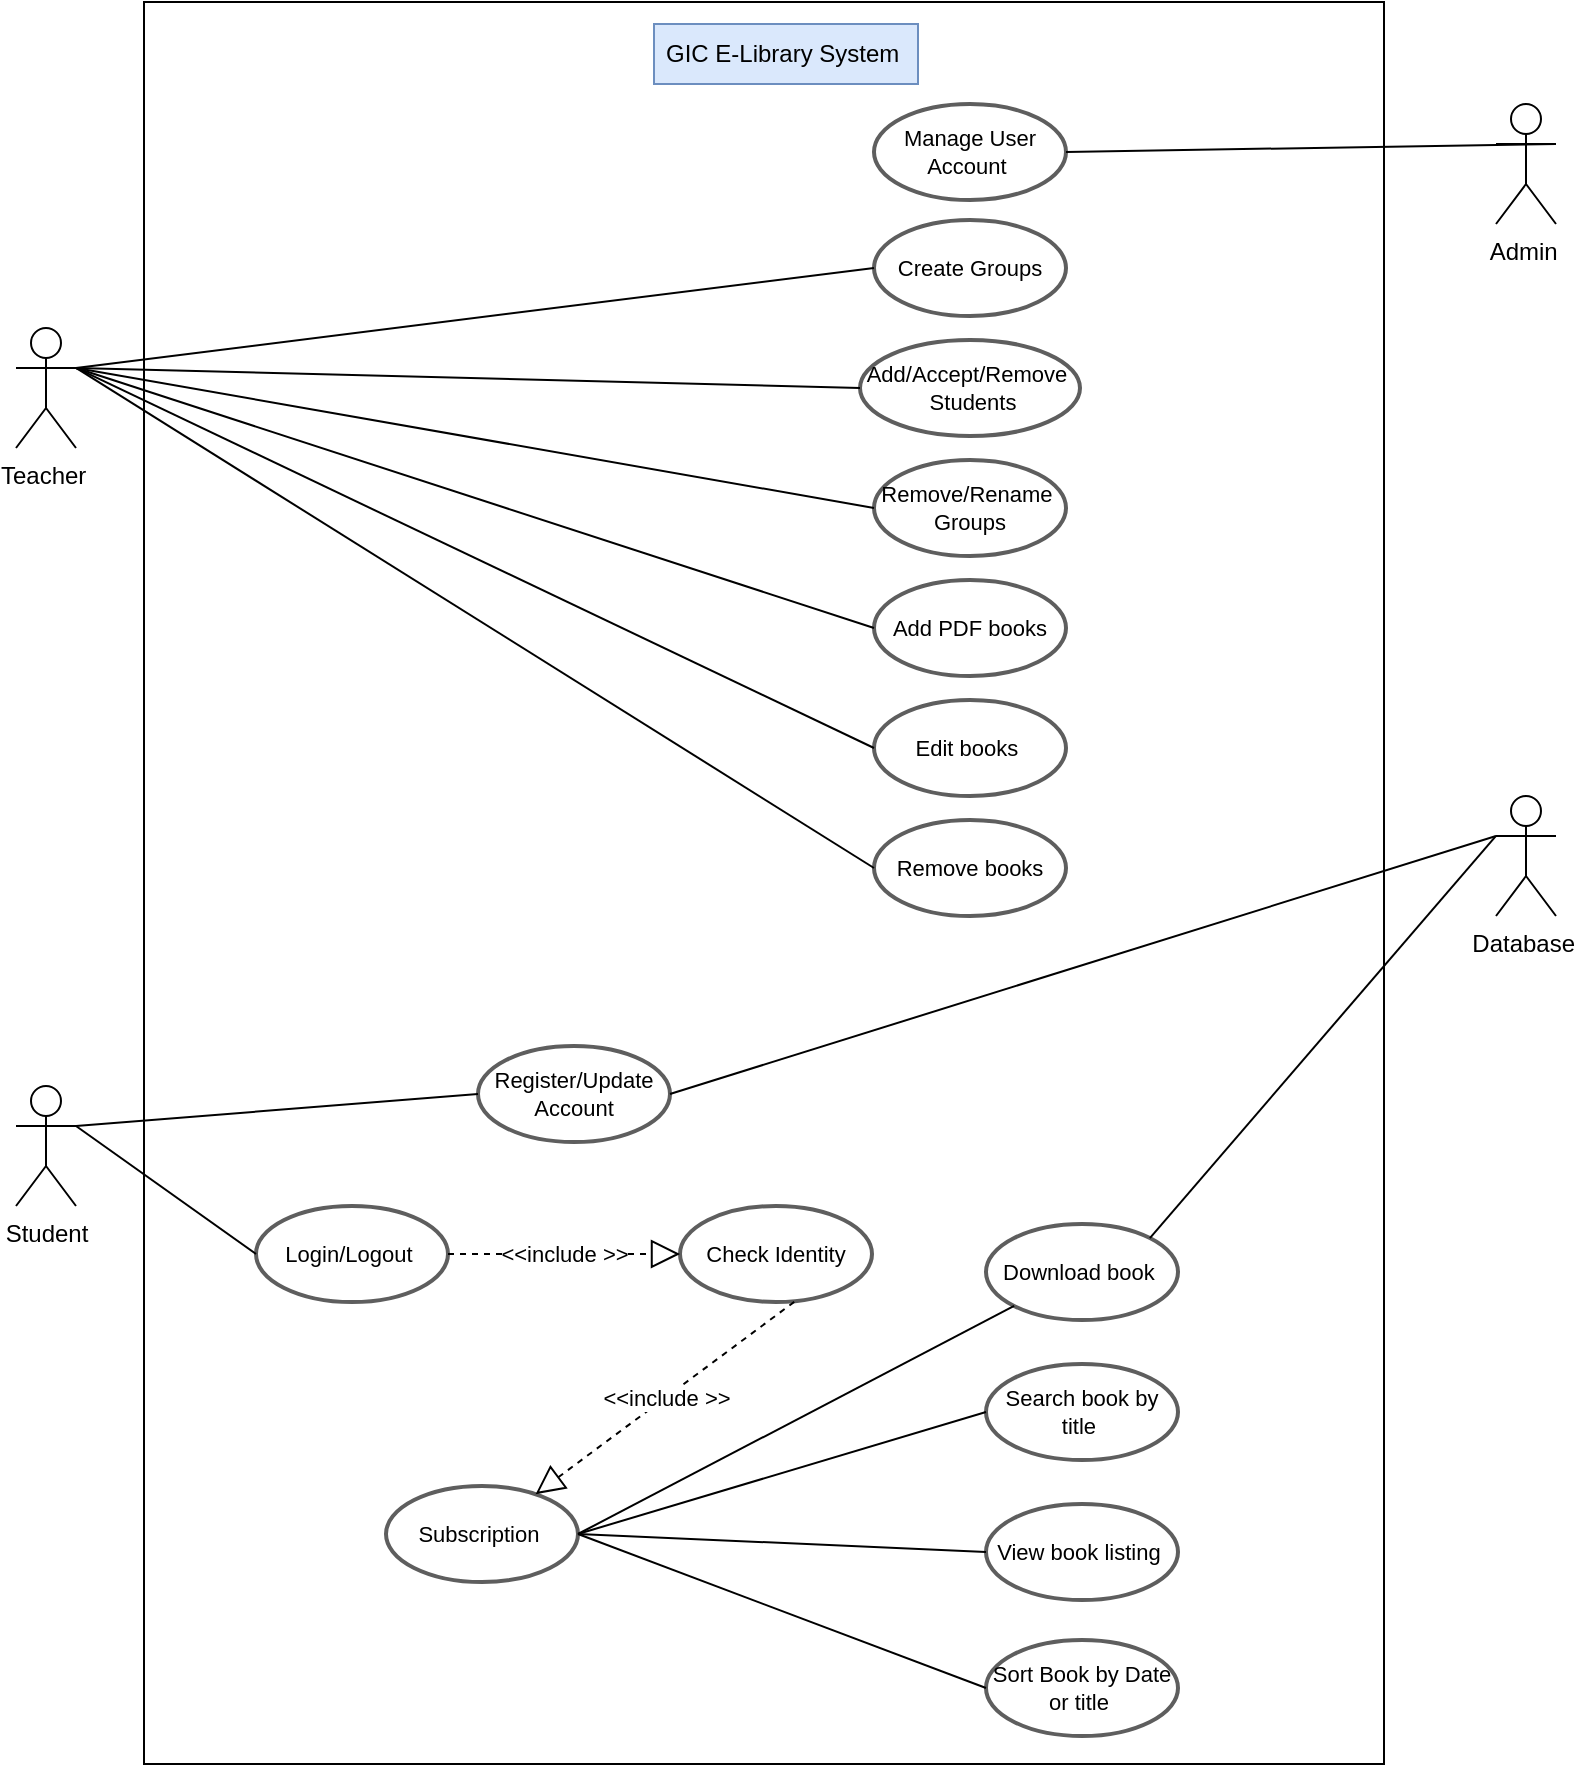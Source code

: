 <mxfile version="13.10.5" type="github" pages="2">
  <diagram id="2CdF47WXMjzZzjcYZRdF" name="Page-1">
    <mxGraphModel dx="1186" dy="795" grid="1" gridSize="10" guides="1" tooltips="1" connect="1" arrows="1" fold="1" page="1" pageScale="1" pageWidth="850" pageHeight="1100" math="0" shadow="0">
      <root>
        <mxCell id="0" />
        <mxCell id="1" parent="0" />
        <mxCell id="S0Wiqqi0VeldG7RDCI-M-1" value="" style="whiteSpace=wrap;html=1;" parent="1" vertex="1">
          <mxGeometry x="129" y="49" width="620" height="881" as="geometry" />
        </mxCell>
        <mxCell id="S0Wiqqi0VeldG7RDCI-M-2" value="Teacher&amp;nbsp;" style="shape=umlActor;verticalLabelPosition=bottom;verticalAlign=top;html=1;outlineConnect=0;" parent="1" vertex="1">
          <mxGeometry x="65" y="212" width="30" height="60" as="geometry" />
        </mxCell>
        <mxCell id="S0Wiqqi0VeldG7RDCI-M-3" value="Database&amp;nbsp;" style="shape=umlActor;verticalLabelPosition=bottom;verticalAlign=top;html=1;outlineConnect=0;" parent="1" vertex="1">
          <mxGeometry x="805" y="446" width="30" height="60" as="geometry" />
        </mxCell>
        <mxCell id="s6yUv9onuNBRDBHXsQw6-3" value="Admin&amp;nbsp;" style="shape=umlActor;verticalLabelPosition=bottom;verticalAlign=top;html=1;outlineConnect=0;" parent="1" vertex="1">
          <mxGeometry x="805" y="100" width="30" height="60" as="geometry" />
        </mxCell>
        <mxCell id="s6yUv9onuNBRDBHXsQw6-6" value="GIC E-Library System&amp;nbsp;" style="text;html=1;strokeColor=#6c8ebf;fillColor=#dae8fc;align=center;verticalAlign=middle;whiteSpace=wrap;rounded=0;" parent="1" vertex="1">
          <mxGeometry x="384" y="60" width="132" height="30" as="geometry" />
        </mxCell>
        <UserObject label="Subscription&amp;nbsp;" lucidchartObjectId="KM.SlchLOaab" id="s6yUv9onuNBRDBHXsQw6-9">
          <mxCell style="html=1;overflow=block;whiteSpace=wrap;ellipse;whiteSpace=wrap;fontSize=11;spacing=3;strokeColor=#5e5e5e;strokeOpacity=100;rounded=1;absoluteArcSize=1;arcSize=7;strokeWidth=2;" parent="1" vertex="1" zOrder="5">
            <mxGeometry x="250" y="791" width="96" height="48" as="geometry" />
          </mxCell>
        </UserObject>
        <UserObject label="Check Identity" lucidchartObjectId="KM.SlchLOaab" id="s6yUv9onuNBRDBHXsQw6-10">
          <mxCell style="html=1;overflow=block;whiteSpace=wrap;ellipse;whiteSpace=wrap;fontSize=11;spacing=3;strokeColor=#5e5e5e;strokeOpacity=100;rounded=1;absoluteArcSize=1;arcSize=7;strokeWidth=2;" parent="1" vertex="1" zOrder="5">
            <mxGeometry x="397" y="651" width="96" height="48" as="geometry" />
          </mxCell>
        </UserObject>
        <UserObject label="Manage User Account&amp;nbsp;" lucidchartObjectId="KM.SlchLOaab" id="s6yUv9onuNBRDBHXsQw6-13">
          <mxCell style="html=1;overflow=block;whiteSpace=wrap;ellipse;whiteSpace=wrap;fontSize=11;spacing=3;strokeColor=#5e5e5e;strokeOpacity=100;rounded=1;absoluteArcSize=1;arcSize=7;strokeWidth=2;" parent="1" vertex="1" zOrder="5">
            <mxGeometry x="494" y="100" width="96" height="48" as="geometry" />
          </mxCell>
        </UserObject>
        <UserObject label="Login/Logout&amp;nbsp;" lucidchartObjectId="KM.SlchLOaab" id="s6yUv9onuNBRDBHXsQw6-18">
          <mxCell style="html=1;overflow=block;whiteSpace=wrap;ellipse;whiteSpace=wrap;fontSize=11;spacing=3;strokeColor=#5e5e5e;strokeOpacity=100;rounded=1;absoluteArcSize=1;arcSize=7;strokeWidth=2;" parent="1" vertex="1" zOrder="5">
            <mxGeometry x="185" y="651" width="96" height="48" as="geometry" />
          </mxCell>
        </UserObject>
        <UserObject label="Search book by title&amp;nbsp;" lucidchartObjectId="KM.SlchLOaab" id="s6yUv9onuNBRDBHXsQw6-29">
          <mxCell style="html=1;overflow=block;whiteSpace=wrap;ellipse;whiteSpace=wrap;fontSize=11;spacing=3;strokeColor=#5e5e5e;strokeOpacity=100;rounded=1;absoluteArcSize=1;arcSize=7;strokeWidth=2;" parent="1" vertex="1" zOrder="5">
            <mxGeometry x="550" y="730" width="96" height="48" as="geometry" />
          </mxCell>
        </UserObject>
        <UserObject label="View book listing&amp;nbsp;" lucidchartObjectId="KM.SlchLOaab" id="s6yUv9onuNBRDBHXsQw6-30">
          <mxCell style="html=1;overflow=block;whiteSpace=wrap;ellipse;whiteSpace=wrap;fontSize=11;spacing=3;strokeColor=#5e5e5e;strokeOpacity=100;rounded=1;absoluteArcSize=1;arcSize=7;strokeWidth=2;" parent="1" vertex="1" zOrder="5">
            <mxGeometry x="550" y="800" width="96" height="48" as="geometry" />
          </mxCell>
        </UserObject>
        <UserObject label="Download book&amp;nbsp;" lucidchartObjectId="KM.SlchLOaab" id="s6yUv9onuNBRDBHXsQw6-31">
          <mxCell style="html=1;overflow=block;whiteSpace=wrap;ellipse;whiteSpace=wrap;fontSize=11;spacing=3;strokeColor=#5e5e5e;strokeOpacity=100;rounded=1;absoluteArcSize=1;arcSize=7;strokeWidth=2;" parent="1" vertex="1" zOrder="5">
            <mxGeometry x="550" y="660" width="96" height="48" as="geometry" />
          </mxCell>
        </UserObject>
        <UserObject label="Add PDF books" lucidchartObjectId="KM.SlchLOaab" id="s6yUv9onuNBRDBHXsQw6-33">
          <mxCell style="html=1;overflow=block;whiteSpace=wrap;ellipse;whiteSpace=wrap;fontSize=11;spacing=3;strokeColor=#5e5e5e;strokeOpacity=100;rounded=1;absoluteArcSize=1;arcSize=7;strokeWidth=2;" parent="1" vertex="1" zOrder="5">
            <mxGeometry x="494" y="338" width="96" height="48" as="geometry" />
          </mxCell>
        </UserObject>
        <UserObject label="Edit books&amp;nbsp;" lucidchartObjectId="KM.SlchLOaab" id="s6yUv9onuNBRDBHXsQw6-38">
          <mxCell style="html=1;overflow=block;whiteSpace=wrap;ellipse;whiteSpace=wrap;fontSize=11;spacing=3;strokeColor=#5e5e5e;strokeOpacity=100;rounded=1;absoluteArcSize=1;arcSize=7;strokeWidth=2;" parent="1" vertex="1" zOrder="5">
            <mxGeometry x="494" y="398" width="96" height="48" as="geometry" />
          </mxCell>
        </UserObject>
        <UserObject label="Register/Update Account" lucidchartObjectId="KM.SlchLOaab" id="s6yUv9onuNBRDBHXsQw6-53">
          <mxCell style="html=1;overflow=block;whiteSpace=wrap;ellipse;whiteSpace=wrap;fontSize=11;spacing=3;strokeColor=#5e5e5e;strokeOpacity=100;rounded=1;absoluteArcSize=1;arcSize=7;strokeWidth=2;" parent="1" vertex="1" zOrder="5">
            <mxGeometry x="296" y="571" width="96" height="48" as="geometry" />
          </mxCell>
        </UserObject>
        <mxCell id="s6yUv9onuNBRDBHXsQw6-63" value="Student" style="shape=umlActor;verticalLabelPosition=bottom;verticalAlign=top;html=1;" parent="1" vertex="1">
          <mxGeometry x="65" y="591" width="30" height="60" as="geometry" />
        </mxCell>
        <mxCell id="s6yUv9onuNBRDBHXsQw6-66" value="" style="endArrow=none;html=1;exitX=1;exitY=0.333;exitDx=0;exitDy=0;exitPerimeter=0;entryX=0;entryY=0.5;entryDx=0;entryDy=0;" parent="1" source="s6yUv9onuNBRDBHXsQw6-63" target="s6yUv9onuNBRDBHXsQw6-53" edge="1">
          <mxGeometry width="50" height="50" relative="1" as="geometry">
            <mxPoint x="525" y="981" as="sourcePoint" />
            <mxPoint x="575" y="931" as="targetPoint" />
          </mxGeometry>
        </mxCell>
        <mxCell id="s6yUv9onuNBRDBHXsQw6-69" value="" style="endArrow=none;html=1;entryX=0;entryY=0.333;entryDx=0;entryDy=0;entryPerimeter=0;exitX=1;exitY=0.5;exitDx=0;exitDy=0;" parent="1" source="s6yUv9onuNBRDBHXsQw6-53" target="S0Wiqqi0VeldG7RDCI-M-3" edge="1">
          <mxGeometry width="50" height="50" relative="1" as="geometry">
            <mxPoint x="525" y="981" as="sourcePoint" />
            <mxPoint x="575" y="931" as="targetPoint" />
          </mxGeometry>
        </mxCell>
        <mxCell id="s6yUv9onuNBRDBHXsQw6-70" value="" style="endArrow=none;html=1;exitX=1;exitY=0.333;exitDx=0;exitDy=0;exitPerimeter=0;entryX=0;entryY=0.5;entryDx=0;entryDy=0;" parent="1" source="s6yUv9onuNBRDBHXsQw6-63" target="s6yUv9onuNBRDBHXsQw6-18" edge="1">
          <mxGeometry width="50" height="50" relative="1" as="geometry">
            <mxPoint x="525" y="981" as="sourcePoint" />
            <mxPoint x="575" y="931" as="targetPoint" />
          </mxGeometry>
        </mxCell>
        <mxCell id="s6yUv9onuNBRDBHXsQw6-71" value="&amp;lt;&amp;lt;include &amp;gt;&amp;gt;" style="endArrow=block;dashed=1;endFill=0;endSize=12;html=1;exitX=1;exitY=0.5;exitDx=0;exitDy=0;entryX=0;entryY=0.5;entryDx=0;entryDy=0;" parent="1" source="s6yUv9onuNBRDBHXsQw6-18" target="s6yUv9onuNBRDBHXsQw6-10" edge="1">
          <mxGeometry width="160" relative="1" as="geometry">
            <mxPoint x="465" y="951" as="sourcePoint" />
            <mxPoint x="625" y="951" as="targetPoint" />
          </mxGeometry>
        </mxCell>
        <UserObject label="Sort Book by Date or title&amp;nbsp;" lucidchartObjectId="KM.SlchLOaab" id="s6yUv9onuNBRDBHXsQw6-75">
          <mxCell style="html=1;overflow=block;whiteSpace=wrap;ellipse;whiteSpace=wrap;fontSize=11;spacing=3;strokeColor=#5e5e5e;strokeOpacity=100;rounded=1;absoluteArcSize=1;arcSize=7;strokeWidth=2;" parent="1" vertex="1" zOrder="5">
            <mxGeometry x="550" y="868" width="96" height="48" as="geometry" />
          </mxCell>
        </UserObject>
        <mxCell id="s6yUv9onuNBRDBHXsQw6-76" value="&amp;lt;&amp;lt;include &amp;gt;&amp;gt;" style="endArrow=block;dashed=1;endFill=0;endSize=12;html=1;exitX=0.595;exitY=0.999;exitDx=0;exitDy=0;exitPerimeter=0;" parent="1" source="s6yUv9onuNBRDBHXsQw6-10" target="s6yUv9onuNBRDBHXsQw6-9" edge="1">
          <mxGeometry width="160" relative="1" as="geometry">
            <mxPoint x="465" y="951" as="sourcePoint" />
            <mxPoint x="625" y="951" as="targetPoint" />
          </mxGeometry>
        </mxCell>
        <mxCell id="s6yUv9onuNBRDBHXsQw6-77" value="" style="endArrow=none;html=1;exitX=0;exitY=0.5;exitDx=0;exitDy=0;entryX=1;entryY=0.5;entryDx=0;entryDy=0;" parent="1" source="s6yUv9onuNBRDBHXsQw6-29" target="s6yUv9onuNBRDBHXsQw6-9" edge="1">
          <mxGeometry width="50" height="50" relative="1" as="geometry">
            <mxPoint x="525" y="981" as="sourcePoint" />
            <mxPoint x="575" y="931" as="targetPoint" />
          </mxGeometry>
        </mxCell>
        <mxCell id="s6yUv9onuNBRDBHXsQw6-78" value="" style="endArrow=none;html=1;exitX=0;exitY=0.5;exitDx=0;exitDy=0;entryX=1;entryY=0.5;entryDx=0;entryDy=0;" parent="1" source="s6yUv9onuNBRDBHXsQw6-30" target="s6yUv9onuNBRDBHXsQw6-9" edge="1">
          <mxGeometry width="50" height="50" relative="1" as="geometry">
            <mxPoint x="525" y="981" as="sourcePoint" />
            <mxPoint x="575" y="931" as="targetPoint" />
          </mxGeometry>
        </mxCell>
        <mxCell id="s6yUv9onuNBRDBHXsQw6-79" value="" style="endArrow=none;html=1;exitX=0;exitY=0.5;exitDx=0;exitDy=0;entryX=1;entryY=0.5;entryDx=0;entryDy=0;" parent="1" source="s6yUv9onuNBRDBHXsQw6-75" target="s6yUv9onuNBRDBHXsQw6-9" edge="1">
          <mxGeometry width="50" height="50" relative="1" as="geometry">
            <mxPoint x="525" y="981" as="sourcePoint" />
            <mxPoint x="575" y="931" as="targetPoint" />
          </mxGeometry>
        </mxCell>
        <mxCell id="s6yUv9onuNBRDBHXsQw6-80" value="" style="endArrow=none;html=1;exitX=0;exitY=1;exitDx=0;exitDy=0;entryX=1;entryY=0.5;entryDx=0;entryDy=0;" parent="1" source="s6yUv9onuNBRDBHXsQw6-31" target="s6yUv9onuNBRDBHXsQw6-9" edge="1">
          <mxGeometry width="50" height="50" relative="1" as="geometry">
            <mxPoint x="525" y="981" as="sourcePoint" />
            <mxPoint x="575" y="931" as="targetPoint" />
          </mxGeometry>
        </mxCell>
        <mxCell id="s6yUv9onuNBRDBHXsQw6-81" value="" style="endArrow=none;html=1;exitX=1;exitY=0;exitDx=0;exitDy=0;entryX=0;entryY=0.333;entryDx=0;entryDy=0;entryPerimeter=0;" parent="1" source="s6yUv9onuNBRDBHXsQw6-31" target="S0Wiqqi0VeldG7RDCI-M-3" edge="1">
          <mxGeometry width="50" height="50" relative="1" as="geometry">
            <mxPoint x="525" y="981" as="sourcePoint" />
            <mxPoint x="575" y="931" as="targetPoint" />
          </mxGeometry>
        </mxCell>
        <mxCell id="s6yUv9onuNBRDBHXsQw6-82" value="" style="endArrow=none;html=1;exitX=1;exitY=0.333;exitDx=0;exitDy=0;exitPerimeter=0;entryX=1;entryY=0.5;entryDx=0;entryDy=0;" parent="1" source="s6yUv9onuNBRDBHXsQw6-3" target="s6yUv9onuNBRDBHXsQw6-13" edge="1">
          <mxGeometry width="50" height="50" relative="1" as="geometry">
            <mxPoint x="530" y="158" as="sourcePoint" />
            <mxPoint x="580" y="108" as="targetPoint" />
          </mxGeometry>
        </mxCell>
        <UserObject label="Create Groups" lucidchartObjectId="KM.SlchLOaab" id="s6yUv9onuNBRDBHXsQw6-84">
          <mxCell style="html=1;overflow=block;whiteSpace=wrap;ellipse;whiteSpace=wrap;fontSize=11;spacing=3;strokeColor=#5e5e5e;strokeOpacity=100;rounded=1;absoluteArcSize=1;arcSize=7;strokeWidth=2;" parent="1" vertex="1" zOrder="5">
            <mxGeometry x="494" y="158" width="96" height="48" as="geometry" />
          </mxCell>
        </UserObject>
        <UserObject label="Add/Accept/Remove&amp;nbsp; &amp;nbsp;Students" lucidchartObjectId="KM.SlchLOaab" id="s6yUv9onuNBRDBHXsQw6-85">
          <mxCell style="html=1;overflow=block;whiteSpace=wrap;ellipse;whiteSpace=wrap;fontSize=11;spacing=3;strokeColor=#5e5e5e;strokeOpacity=100;rounded=1;absoluteArcSize=1;arcSize=7;strokeWidth=2;" parent="1" vertex="1" zOrder="5">
            <mxGeometry x="487" y="218" width="110" height="48" as="geometry" />
          </mxCell>
        </UserObject>
        <UserObject label="Remove/Rename&amp;nbsp; Groups" lucidchartObjectId="KM.SlchLOaab" id="s6yUv9onuNBRDBHXsQw6-86">
          <mxCell style="html=1;overflow=block;whiteSpace=wrap;ellipse;whiteSpace=wrap;fontSize=11;spacing=3;strokeColor=#5e5e5e;strokeOpacity=100;rounded=1;absoluteArcSize=1;arcSize=7;strokeWidth=2;" parent="1" vertex="1" zOrder="5">
            <mxGeometry x="494" y="278" width="96" height="48" as="geometry" />
          </mxCell>
        </UserObject>
        <UserObject label="Remove books" lucidchartObjectId="KM.SlchLOaab" id="s6yUv9onuNBRDBHXsQw6-39">
          <mxCell style="html=1;overflow=block;whiteSpace=wrap;ellipse;whiteSpace=wrap;fontSize=11;spacing=3;strokeColor=#5e5e5e;strokeOpacity=100;rounded=1;absoluteArcSize=1;arcSize=7;strokeWidth=2;" parent="1" vertex="1" zOrder="5">
            <mxGeometry x="494" y="458" width="96" height="48" as="geometry" />
          </mxCell>
        </UserObject>
        <mxCell id="s6yUv9onuNBRDBHXsQw6-91" value="" style="endArrow=none;html=1;exitX=1;exitY=0.333;exitDx=0;exitDy=0;exitPerimeter=0;entryX=0;entryY=0.5;entryDx=0;entryDy=0;" parent="1" source="S0Wiqqi0VeldG7RDCI-M-2" target="s6yUv9onuNBRDBHXsQw6-84" edge="1">
          <mxGeometry width="50" height="50" relative="1" as="geometry">
            <mxPoint x="640" y="460" as="sourcePoint" />
            <mxPoint x="690" y="410" as="targetPoint" />
          </mxGeometry>
        </mxCell>
        <mxCell id="s6yUv9onuNBRDBHXsQw6-92" value="" style="endArrow=none;html=1;exitX=1;exitY=0.333;exitDx=0;exitDy=0;exitPerimeter=0;entryX=0;entryY=0.5;entryDx=0;entryDy=0;" parent="1" source="S0Wiqqi0VeldG7RDCI-M-2" target="s6yUv9onuNBRDBHXsQw6-85" edge="1">
          <mxGeometry width="50" height="50" relative="1" as="geometry">
            <mxPoint x="640" y="460" as="sourcePoint" />
            <mxPoint x="690" y="410" as="targetPoint" />
          </mxGeometry>
        </mxCell>
        <mxCell id="s6yUv9onuNBRDBHXsQw6-93" value="" style="endArrow=none;html=1;exitX=1;exitY=0.333;exitDx=0;exitDy=0;exitPerimeter=0;entryX=0;entryY=0.5;entryDx=0;entryDy=0;" parent="1" source="S0Wiqqi0VeldG7RDCI-M-2" target="s6yUv9onuNBRDBHXsQw6-86" edge="1">
          <mxGeometry width="50" height="50" relative="1" as="geometry">
            <mxPoint x="640" y="460" as="sourcePoint" />
            <mxPoint x="690" y="410" as="targetPoint" />
          </mxGeometry>
        </mxCell>
        <mxCell id="s6yUv9onuNBRDBHXsQw6-94" value="" style="endArrow=none;html=1;exitX=1;exitY=0.333;exitDx=0;exitDy=0;exitPerimeter=0;entryX=0;entryY=0.5;entryDx=0;entryDy=0;" parent="1" source="S0Wiqqi0VeldG7RDCI-M-2" target="s6yUv9onuNBRDBHXsQw6-33" edge="1">
          <mxGeometry width="50" height="50" relative="1" as="geometry">
            <mxPoint x="640" y="460" as="sourcePoint" />
            <mxPoint x="690" y="410" as="targetPoint" />
          </mxGeometry>
        </mxCell>
        <mxCell id="s6yUv9onuNBRDBHXsQw6-95" value="" style="endArrow=none;html=1;exitX=1;exitY=0.333;exitDx=0;exitDy=0;exitPerimeter=0;entryX=0;entryY=0.5;entryDx=0;entryDy=0;" parent="1" source="S0Wiqqi0VeldG7RDCI-M-2" target="s6yUv9onuNBRDBHXsQw6-38" edge="1">
          <mxGeometry width="50" height="50" relative="1" as="geometry">
            <mxPoint x="640" y="460" as="sourcePoint" />
            <mxPoint x="690" y="410" as="targetPoint" />
          </mxGeometry>
        </mxCell>
        <mxCell id="s6yUv9onuNBRDBHXsQw6-96" value="" style="endArrow=none;html=1;exitX=1;exitY=0.333;exitDx=0;exitDy=0;exitPerimeter=0;entryX=0;entryY=0.5;entryDx=0;entryDy=0;" parent="1" source="S0Wiqqi0VeldG7RDCI-M-2" target="s6yUv9onuNBRDBHXsQw6-39" edge="1">
          <mxGeometry width="50" height="50" relative="1" as="geometry">
            <mxPoint x="640" y="460" as="sourcePoint" />
            <mxPoint x="690" y="410" as="targetPoint" />
          </mxGeometry>
        </mxCell>
      </root>
    </mxGraphModel>
  </diagram>
  <diagram id="QVra6mG_WjTgJhwAOKnQ" name="Page-2">
    <mxGraphModel dx="1186" dy="795" grid="1" gridSize="10" guides="1" tooltips="1" connect="1" arrows="1" fold="1" page="1" pageScale="1" pageWidth="850" pageHeight="1400" background="#F1FAEE" math="0" shadow="0">
      <root>
        <mxCell id="zE9Hp-5qd8VeIjoyqKUt-0" />
        <mxCell id="zE9Hp-5qd8VeIjoyqKUt-1" parent="zE9Hp-5qd8VeIjoyqKUt-0" />
        <mxCell id="F9OFWrHTBe2agFFfv1ls-3" value="Teacher &amp;nbsp;search students&amp;nbsp;" style="rounded=1;whiteSpace=wrap;html=1;fillColor=#A8DADC;strokeColor=#457B9D;fontColor=#1D3557;" parent="zE9Hp-5qd8VeIjoyqKUt-1" vertex="1">
          <mxGeometry x="225" y="90" width="120" height="60" as="geometry" />
        </mxCell>
        <mxCell id="F9OFWrHTBe2agFFfv1ls-5" value="Add students to Group&amp;nbsp;&amp;nbsp;" style="rounded=1;whiteSpace=wrap;html=1;fillColor=#A8DADC;strokeColor=#457B9D;fontColor=#1D3557;" parent="zE9Hp-5qd8VeIjoyqKUt-1" vertex="1">
          <mxGeometry x="225" y="350" width="120" height="60" as="geometry" />
        </mxCell>
        <mxCell id="F9OFWrHTBe2agFFfv1ls-7" value="" style="endArrow=open;endFill=1;endSize=12;html=1;strokeColor=#457B9D;fillColor=#A8DADC;fontColor=#1D3557;exitX=0.5;exitY=1;exitDx=0;exitDy=0;entryX=0.5;entryY=0;entryDx=0;entryDy=0;" parent="zE9Hp-5qd8VeIjoyqKUt-1" source="OE-DC-SPYkXpB-ZCy7kf-12" target="F9OFWrHTBe2agFFfv1ls-3" edge="1">
          <mxGeometry width="160" relative="1" as="geometry">
            <mxPoint x="285" y="60" as="sourcePoint" />
            <mxPoint x="250" y="290" as="targetPoint" />
          </mxGeometry>
        </mxCell>
        <mxCell id="F9OFWrHTBe2agFFfv1ls-12" value="" style="rhombus;rounded=0;sketch=0;strokeColor=#457B9D;fillColor=#A8DADC;fontColor=#1D3557;" parent="zE9Hp-5qd8VeIjoyqKUt-1" vertex="1">
          <mxGeometry x="270" y="180" width="30" height="30" as="geometry" />
        </mxCell>
        <mxCell id="F9OFWrHTBe2agFFfv1ls-21" value="Click Students" style="rounded=1;whiteSpace=wrap;html=1;fillColor=#A8DADC;strokeColor=#457B9D;fontColor=#1D3557;" parent="zE9Hp-5qd8VeIjoyqKUt-1" vertex="1">
          <mxGeometry x="225" y="250" width="120" height="60" as="geometry" />
        </mxCell>
        <mxCell id="F9OFWrHTBe2agFFfv1ls-22" value="Unsubscribe" style="rounded=1;whiteSpace=wrap;html=1;fillColor=#A8DADC;strokeColor=#457B9D;fontColor=#1D3557;" parent="zE9Hp-5qd8VeIjoyqKUt-1" vertex="1">
          <mxGeometry x="560" y="440" width="120" height="60" as="geometry" />
        </mxCell>
        <mxCell id="OE-DC-SPYkXpB-ZCy7kf-4" value="" style="endArrow=open;endFill=1;endSize=12;html=1;exitX=0.5;exitY=1;exitDx=0;exitDy=0;entryX=0.5;entryY=0;entryDx=0;entryDy=0;" edge="1" parent="zE9Hp-5qd8VeIjoyqKUt-1" source="F9OFWrHTBe2agFFfv1ls-12" target="F9OFWrHTBe2agFFfv1ls-21">
          <mxGeometry width="160" relative="1" as="geometry">
            <mxPoint x="340" y="380" as="sourcePoint" />
            <mxPoint x="500" y="380" as="targetPoint" />
          </mxGeometry>
        </mxCell>
        <mxCell id="OE-DC-SPYkXpB-ZCy7kf-6" value="" style="rhombus;rounded=0;sketch=0;strokeColor=#457B9D;fillColor=#A8DADC;fontColor=#1D3557;" vertex="1" parent="zE9Hp-5qd8VeIjoyqKUt-1">
          <mxGeometry x="270" y="455" width="30" height="30" as="geometry" />
        </mxCell>
        <mxCell id="OE-DC-SPYkXpB-ZCy7kf-7" value="" style="endArrow=open;endFill=1;endSize=12;html=1;exitX=0.5;exitY=1;exitDx=0;exitDy=0;entryX=0.5;entryY=0;entryDx=0;entryDy=0;" edge="1" parent="zE9Hp-5qd8VeIjoyqKUt-1" source="F9OFWrHTBe2agFFfv1ls-21" target="F9OFWrHTBe2agFFfv1ls-5">
          <mxGeometry width="160" relative="1" as="geometry">
            <mxPoint x="340" y="430" as="sourcePoint" />
            <mxPoint x="285" y="360" as="targetPoint" />
          </mxGeometry>
        </mxCell>
        <mxCell id="OE-DC-SPYkXpB-ZCy7kf-8" value="" style="endArrow=open;endFill=1;endSize=12;html=1;exitX=1;exitY=0.5;exitDx=0;exitDy=0;" edge="1" parent="zE9Hp-5qd8VeIjoyqKUt-1" source="OE-DC-SPYkXpB-ZCy7kf-6" target="F9OFWrHTBe2agFFfv1ls-22">
          <mxGeometry width="160" relative="1" as="geometry">
            <mxPoint x="340" y="430" as="sourcePoint" />
            <mxPoint x="450" y="470" as="targetPoint" />
          </mxGeometry>
        </mxCell>
        <mxCell id="OE-DC-SPYkXpB-ZCy7kf-9" value="" style="endArrow=open;endFill=1;endSize=12;html=1;exitX=0.5;exitY=1;exitDx=0;exitDy=0;entryX=0.5;entryY=0;entryDx=0;entryDy=0;" edge="1" parent="zE9Hp-5qd8VeIjoyqKUt-1" source="OE-DC-SPYkXpB-ZCy7kf-6" target="OE-DC-SPYkXpB-ZCy7kf-11">
          <mxGeometry width="160" relative="1" as="geometry">
            <mxPoint x="340" y="430" as="sourcePoint" />
            <mxPoint x="330" y="540" as="targetPoint" />
          </mxGeometry>
        </mxCell>
        <mxCell id="OE-DC-SPYkXpB-ZCy7kf-11" value="Subscription&amp;nbsp;" style="rounded=1;whiteSpace=wrap;html=1;fillColor=#A8DADC;strokeColor=#457B9D;fontColor=#1D3557;" vertex="1" parent="zE9Hp-5qd8VeIjoyqKUt-1">
          <mxGeometry x="225" y="530" width="120" height="60" as="geometry" />
        </mxCell>
        <mxCell id="OE-DC-SPYkXpB-ZCy7kf-12" value="" style="ellipse;html=1;shape=startState;fillColor=#000000;strokeColor=#ff0000;" vertex="1" parent="zE9Hp-5qd8VeIjoyqKUt-1">
          <mxGeometry x="270" y="10" width="30" height="30" as="geometry" />
        </mxCell>
        <mxCell id="OE-DC-SPYkXpB-ZCy7kf-14" value="Student Subscription&amp;nbsp;" style="text;html=1;strokeColor=none;fillColor=none;align=center;verticalAlign=middle;whiteSpace=wrap;rounded=0;" vertex="1" parent="zE9Hp-5qd8VeIjoyqKUt-1">
          <mxGeometry x="187.5" y="40" width="195" height="20" as="geometry" />
        </mxCell>
        <mxCell id="OE-DC-SPYkXpB-ZCy7kf-15" value="" style="endArrow=open;endFill=1;endSize=12;html=1;exitX=0.5;exitY=1;exitDx=0;exitDy=0;entryX=0.5;entryY=0;entryDx=0;entryDy=0;" edge="1" parent="zE9Hp-5qd8VeIjoyqKUt-1" source="F9OFWrHTBe2agFFfv1ls-3" target="F9OFWrHTBe2agFFfv1ls-12">
          <mxGeometry width="160" relative="1" as="geometry">
            <mxPoint x="340" y="330" as="sourcePoint" />
            <mxPoint x="500" y="330" as="targetPoint" />
          </mxGeometry>
        </mxCell>
        <mxCell id="OE-DC-SPYkXpB-ZCy7kf-16" value="" style="endArrow=open;endFill=1;endSize=12;html=1;exitX=0;exitY=0.5;exitDx=0;exitDy=0;entryX=0;entryY=0.5;entryDx=0;entryDy=0;" edge="1" parent="zE9Hp-5qd8VeIjoyqKUt-1" source="F9OFWrHTBe2agFFfv1ls-12" target="F9OFWrHTBe2agFFfv1ls-3">
          <mxGeometry width="160" relative="1" as="geometry">
            <mxPoint x="340" y="330" as="sourcePoint" />
            <mxPoint x="500" y="330" as="targetPoint" />
            <Array as="points">
              <mxPoint x="200" y="195" />
              <mxPoint x="200" y="120" />
            </Array>
          </mxGeometry>
        </mxCell>
        <mxCell id="OE-DC-SPYkXpB-ZCy7kf-19" value="" style="endArrow=open;endFill=1;endSize=12;html=1;exitX=0.5;exitY=1;exitDx=0;exitDy=0;entryX=0.5;entryY=0;entryDx=0;entryDy=0;" edge="1" parent="zE9Hp-5qd8VeIjoyqKUt-1" source="F9OFWrHTBe2agFFfv1ls-5" target="OE-DC-SPYkXpB-ZCy7kf-6">
          <mxGeometry width="160" relative="1" as="geometry">
            <mxPoint x="340" y="330" as="sourcePoint" />
            <mxPoint x="500" y="330" as="targetPoint" />
          </mxGeometry>
        </mxCell>
        <mxCell id="OE-DC-SPYkXpB-ZCy7kf-21" value="" style="endArrow=open;endFill=1;endSize=12;html=1;entryX=1;entryY=0.5;entryDx=0;entryDy=0;exitX=0.5;exitY=1;exitDx=0;exitDy=0;" edge="1" parent="zE9Hp-5qd8VeIjoyqKUt-1" source="F9OFWrHTBe2agFFfv1ls-22" target="OE-DC-SPYkXpB-ZCy7kf-11">
          <mxGeometry width="160" relative="1" as="geometry">
            <mxPoint x="500" y="500" as="sourcePoint" />
            <mxPoint x="500" y="330" as="targetPoint" />
            <Array as="points">
              <mxPoint x="620" y="560" />
            </Array>
          </mxGeometry>
        </mxCell>
        <mxCell id="OE-DC-SPYkXpB-ZCy7kf-23" value="" style="endArrow=open;endFill=1;endSize=12;html=1;exitX=0;exitY=0.5;exitDx=0;exitDy=0;entryX=1;entryY=0.5;entryDx=0;entryDy=0;" edge="1" parent="zE9Hp-5qd8VeIjoyqKUt-1" source="OE-DC-SPYkXpB-ZCy7kf-11" target="ZG8QAMCKu1L52jNU91dS-0">
          <mxGeometry width="160" relative="1" as="geometry">
            <mxPoint x="340" y="450" as="sourcePoint" />
            <mxPoint x="190" y="560" as="targetPoint" />
          </mxGeometry>
        </mxCell>
        <mxCell id="OE-DC-SPYkXpB-ZCy7kf-27" value="No data" style="text;html=1;strokeColor=none;fillColor=none;align=center;verticalAlign=middle;whiteSpace=wrap;rounded=0;" vertex="1" parent="zE9Hp-5qd8VeIjoyqKUt-1">
          <mxGeometry x="115" y="160" width="110" height="20" as="geometry" />
        </mxCell>
        <mxCell id="ZG8QAMCKu1L52jNU91dS-0" value="" style="ellipse;html=1;shape=endState;fillColor=#000000;strokeColor=#ff0000;" vertex="1" parent="zE9Hp-5qd8VeIjoyqKUt-1">
          <mxGeometry x="140" y="545" width="30" height="30" as="geometry" />
        </mxCell>
      </root>
    </mxGraphModel>
  </diagram>
</mxfile>
